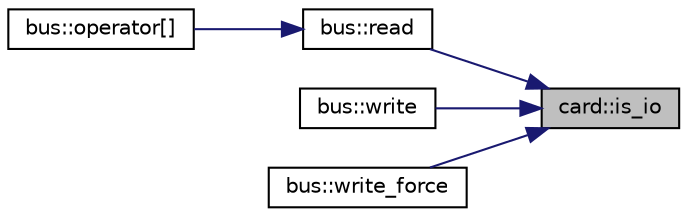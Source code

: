 digraph "card::is_io"
{
 // LATEX_PDF_SIZE
  edge [fontname="Helvetica",fontsize="10",labelfontname="Helvetica",labelfontsize="10"];
  node [fontname="Helvetica",fontsize="10",shape=record];
  rankdir="RL";
  Node1 [label="card::is_io",height=0.2,width=0.4,color="black", fillcolor="grey75", style="filled", fontcolor="black",tooltip="Check if the card is an I/O card."];
  Node1 -> Node2 [dir="back",color="midnightblue",fontsize="10",style="solid",fontname="Helvetica"];
  Node2 [label="bus::read",height=0.2,width=0.4,color="black", fillcolor="white", style="filled",URL="$classbus.html#a5ca080170524f30333bee7fe0b857871",tooltip="Reads a byte from the bus."];
  Node2 -> Node3 [dir="back",color="midnightblue",fontsize="10",style="solid",fontname="Helvetica"];
  Node3 [label="bus::operator[]",height=0.2,width=0.4,color="black", fillcolor="white", style="filled",URL="$classbus.html#aff023ba4699c0456c3e1ed045b3678ed",tooltip="A shortcut to read the bus using an index directly without a proxy object."];
  Node1 -> Node4 [dir="back",color="midnightblue",fontsize="10",style="solid",fontname="Helvetica"];
  Node4 [label="bus::write",height=0.2,width=0.4,color="black", fillcolor="white", style="filled",URL="$classbus.html#aea7690c041bc175652f213f9a8860c73",tooltip="Writes a byte to the bus."];
  Node1 -> Node5 [dir="back",color="midnightblue",fontsize="10",style="solid",fontname="Helvetica"];
  Node5 [label="bus::write_force",height=0.2,width=0.4,color="black", fillcolor="white", style="filled",URL="$classbus.html#addf9c4c65e0374e6016e1a278f51a0ed",tooltip="Writes a byte to the bus, without considering write lock."];
}
